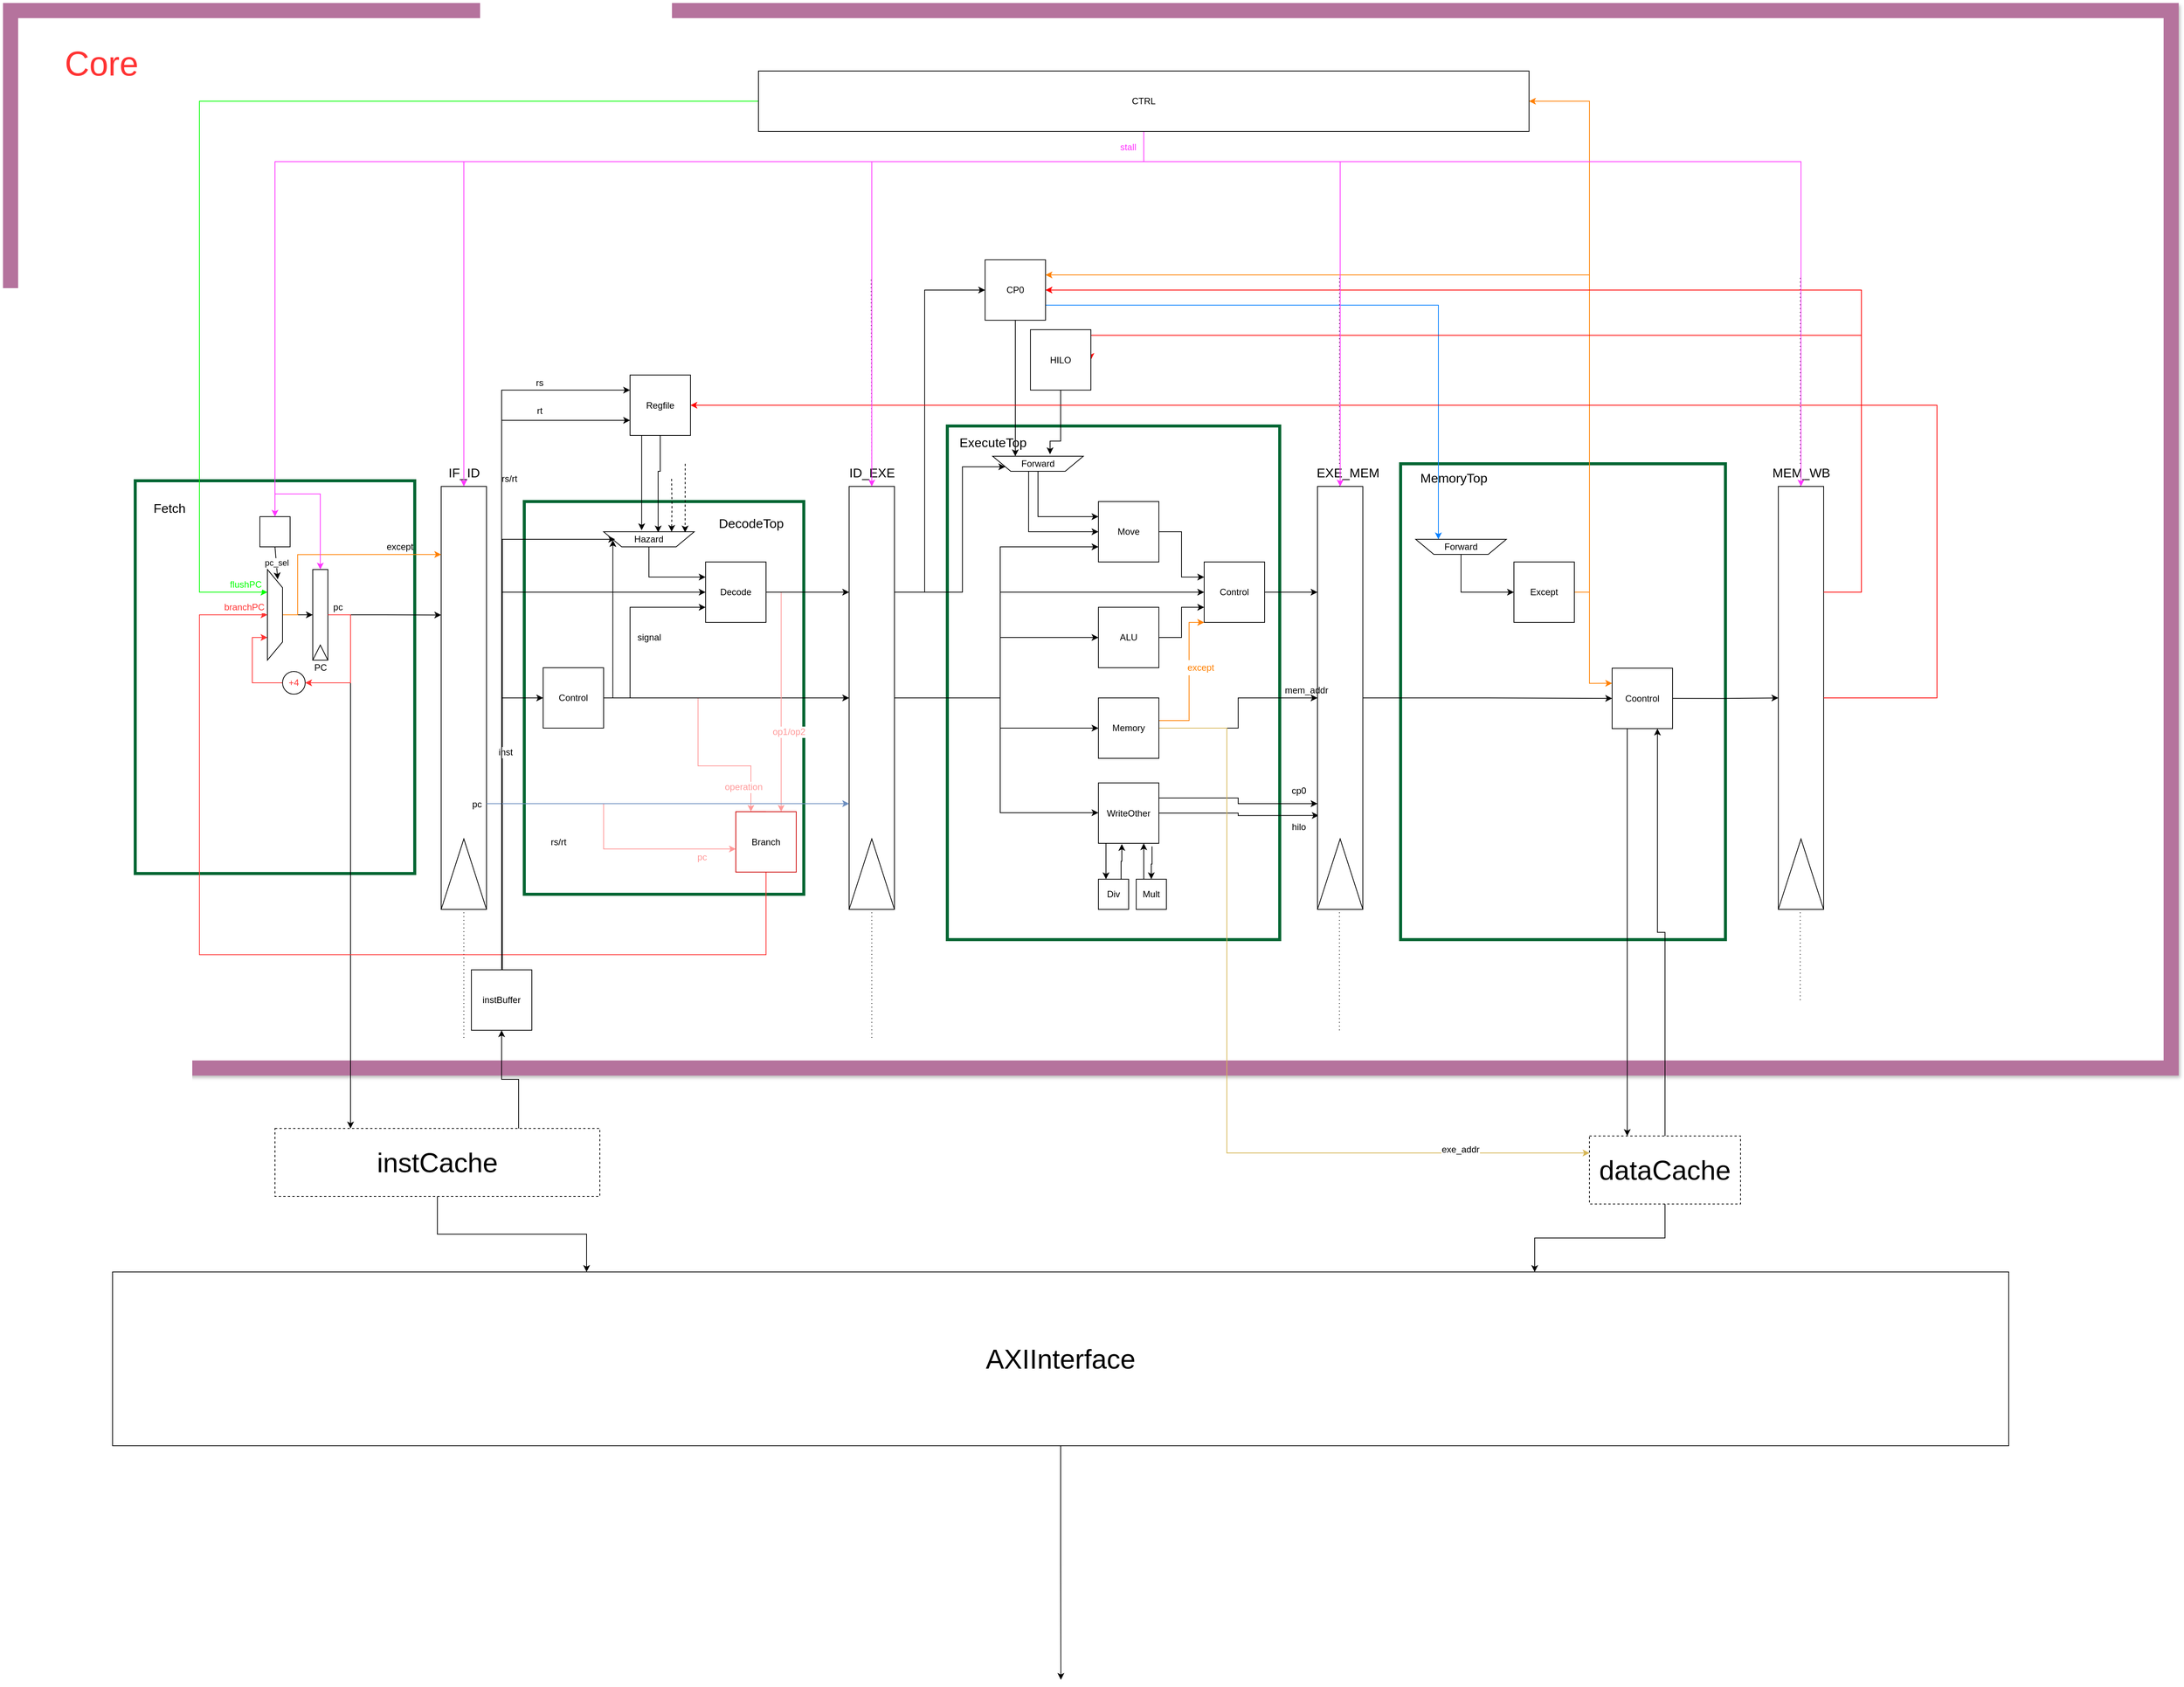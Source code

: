 <mxfile version="12.6.5" type="device"><diagram id="HSFqC6H7sYyxQZjeuzAG" name="Page-1"><mxGraphModel dx="3813" dy="2773" grid="1" gridSize="10" guides="1" tooltips="1" connect="1" arrows="1" fold="1" page="0" pageScale="1" pageWidth="827" pageHeight="1169" background="none" math="0" shadow="0"><root><mxCell id="0"/><mxCell id="1" parent="0"/><mxCell id="NNv8i7mCUHbgQUT8DAU0-92" value="" style="rounded=0;whiteSpace=wrap;html=1;fillColor=#ffffff;gradientColor=none;fontColor=#FF3333;strokeColor=#B5739D;shadow=1;strokeWidth=20;" parent="1" vertex="1"><mxGeometry x="-230" y="-620" width="2860" height="1400" as="geometry"/></mxCell><mxCell id="NNv8i7mCUHbgQUT8DAU0-1" value="" style="rounded=0;whiteSpace=wrap;html=1;fillColor=none;strokeColor=#006633;strokeWidth=4;" parent="1" vertex="1"><mxGeometry x="-65" y="2.5" width="370" height="520" as="geometry"/></mxCell><mxCell id="NNv8i7mCUHbgQUT8DAU0-88" style="edgeStyle=orthogonalEdgeStyle;rounded=0;orthogonalLoop=1;jettySize=auto;html=1;exitX=0;exitY=0.5;exitDx=0;exitDy=0;entryX=0.75;entryY=1;entryDx=0;entryDy=0;strokeColor=#FF3333;fontColor=#FF3333;" parent="1" source="NNv8i7mCUHbgQUT8DAU0-89" target="6QCADGDIZk1H56WCNz_3-1" edge="1"><mxGeometry relative="1" as="geometry"><Array as="points"><mxPoint x="90" y="270"/><mxPoint x="90" y="210"/></Array></mxGeometry></mxCell><mxCell id="NNv8i7mCUHbgQUT8DAU0-7" value="" style="endArrow=none;html=1;dashed=1;dashPattern=1 4;" parent="1" target="NNv8i7mCUHbgQUT8DAU0-4" edge="1"><mxGeometry width="50" height="50" relative="1" as="geometry"><mxPoint x="370" y="740" as="sourcePoint"/><mxPoint x="370" y="-266.8" as="targetPoint"/></mxGeometry></mxCell><mxCell id="6QCADGDIZk1H56WCNz_3-27" value="" style="group;strokeWidth=6;" parent="1" vertex="1" connectable="0"><mxGeometry x="340" y="10" width="70" height="560" as="geometry"/></mxCell><mxCell id="6QCADGDIZk1H56WCNz_3-28" value="" style="rounded=0;whiteSpace=wrap;html=1;strokeColor=#000000;strokeWidth=1;direction=south;" parent="6QCADGDIZk1H56WCNz_3-27" vertex="1"><mxGeometry width="60.0" height="560" as="geometry"/></mxCell><mxCell id="6QCADGDIZk1H56WCNz_3-29" value="" style="triangle;whiteSpace=wrap;html=1;strokeColor=#000000;strokeWidth=1;direction=north;" parent="6QCADGDIZk1H56WCNz_3-27" vertex="1"><mxGeometry y="466.667" width="60.0" height="93.333" as="geometry"/></mxCell><mxCell id="NNv8i7mCUHbgQUT8DAU0-9" value="" style="endArrow=none;html=1;dashed=1;dashPattern=1 4;" parent="1" target="NNv8i7mCUHbgQUT8DAU0-8" edge="1"><mxGeometry width="50" height="50" relative="1" as="geometry"><mxPoint x="910" y="740" as="sourcePoint"/><mxPoint x="909.17" y="-266.8" as="targetPoint"/></mxGeometry></mxCell><mxCell id="NNv8i7mCUHbgQUT8DAU0-48" value="" style="rounded=0;whiteSpace=wrap;html=1;strokeColor=#006633;strokeWidth=4;fillColor=none;" parent="1" vertex="1"><mxGeometry x="1610" y="-20" width="430" height="630" as="geometry"/></mxCell><mxCell id="lGvzVWeKPUgzbhIk09vC-59" value="" style="endArrow=none;html=1;dashed=1;dashPattern=1 4;" parent="1" source="NNv8i7mCUHbgQUT8DAU0-8" edge="1"><mxGeometry width="50" height="50" relative="1" as="geometry"><mxPoint x="909.17" y="920.8" as="sourcePoint"/><mxPoint x="909.17" y="-266.8" as="targetPoint"/></mxGeometry></mxCell><mxCell id="lGvzVWeKPUgzbhIk09vC-64" value="" style="rounded=0;whiteSpace=wrap;html=1;strokeColor=#006633;strokeWidth=4;fillColor=none;" parent="1" vertex="1"><mxGeometry x="1010" y="-70" width="440" height="680" as="geometry"/></mxCell><mxCell id="lGvzVWeKPUgzbhIk09vC-53" value="" style="rounded=0;whiteSpace=wrap;html=1;fillColor=none;strokeColor=#006633;strokeWidth=4;" parent="1" vertex="1"><mxGeometry x="450" y="30" width="370" height="520" as="geometry"/></mxCell><mxCell id="6QCADGDIZk1H56WCNz_3-21" style="edgeStyle=orthogonalEdgeStyle;rounded=0;orthogonalLoop=1;jettySize=auto;html=1;entryX=0.5;entryY=1;entryDx=0;entryDy=0;" parent="1" source="6QCADGDIZk1H56WCNz_3-1" target="6QCADGDIZk1H56WCNz_3-15" edge="1"><mxGeometry relative="1" as="geometry"/></mxCell><mxCell id="NNv8i7mCUHbgQUT8DAU0-18" style="edgeStyle=orthogonalEdgeStyle;rounded=0;orthogonalLoop=1;jettySize=auto;html=1;exitX=0.5;exitY=0;exitDx=0;exitDy=0;entryX=0.161;entryY=1;entryDx=0;entryDy=0;entryPerimeter=0;strokeColor=#FF8000;" parent="1" source="6QCADGDIZk1H56WCNz_3-1" target="6QCADGDIZk1H56WCNz_3-28" edge="1"><mxGeometry relative="1" as="geometry"><mxPoint x="320" y="80" as="targetPoint"/><Array as="points"><mxPoint x="150" y="180"/><mxPoint x="150" y="100"/></Array></mxGeometry></mxCell><mxCell id="6QCADGDIZk1H56WCNz_3-1" value="" style="shape=trapezoid;whiteSpace=wrap;html=1;strokeColor=#000000;strokeWidth=1;rotation=90;points=[[0.75,1],[0.25,1],[0.5,1],[0.9,1],[0.5,0]]" parent="1" vertex="1"><mxGeometry x="60" y="170" width="120" height="20" as="geometry"/></mxCell><mxCell id="6QCADGDIZk1H56WCNz_3-2" value="pc_sel" style="endArrow=classic;html=1;exitX=0.5;exitY=1;exitDx=0;exitDy=0;entryX=0.108;entryY=0.32;entryDx=0;entryDy=0;entryPerimeter=0;" parent="1" source="6QCADGDIZk1H56WCNz_3-3" target="6QCADGDIZk1H56WCNz_3-1" edge="1"><mxGeometry width="50" height="50" relative="1" as="geometry"><mxPoint x="133" y="330" as="sourcePoint"/><mxPoint x="140" y="120" as="targetPoint"/></mxGeometry></mxCell><mxCell id="6QCADGDIZk1H56WCNz_3-3" value="" style="whiteSpace=wrap;html=1;aspect=fixed;" parent="1" vertex="1"><mxGeometry x="100" y="50" width="40" height="40" as="geometry"/></mxCell><mxCell id="CEHLvHhEBPDq-D1MT7W6-4" style="edgeStyle=orthogonalEdgeStyle;rounded=0;orthogonalLoop=1;jettySize=auto;html=1;exitX=0.75;exitY=0;exitDx=0;exitDy=0;entryX=0.5;entryY=1;entryDx=0;entryDy=0;" edge="1" parent="1" source="6QCADGDIZk1H56WCNz_3-12" target="CEHLvHhEBPDq-D1MT7W6-3"><mxGeometry relative="1" as="geometry"/></mxCell><mxCell id="CEHLvHhEBPDq-D1MT7W6-8" style="edgeStyle=orthogonalEdgeStyle;rounded=0;orthogonalLoop=1;jettySize=auto;html=1;exitX=0.5;exitY=1;exitDx=0;exitDy=0;entryX=0.25;entryY=0;entryDx=0;entryDy=0;" edge="1" parent="1" source="6QCADGDIZk1H56WCNz_3-12" target="CEHLvHhEBPDq-D1MT7W6-7"><mxGeometry relative="1" as="geometry"/></mxCell><mxCell id="6QCADGDIZk1H56WCNz_3-12" value="&lt;font style=&quot;font-size: 36px&quot;&gt;instCache&lt;/font&gt;" style="rounded=0;whiteSpace=wrap;html=1;dashed=1;" parent="1" vertex="1"><mxGeometry x="120" y="860" width="430" height="90" as="geometry"/></mxCell><mxCell id="6QCADGDIZk1H56WCNz_3-17" value="" style="group" parent="1" vertex="1" connectable="0"><mxGeometry x="170" y="120" width="20" height="120" as="geometry"/></mxCell><mxCell id="6QCADGDIZk1H56WCNz_3-15" value="" style="rounded=0;whiteSpace=wrap;html=1;strokeColor=#000000;strokeWidth=1;direction=south;" parent="6QCADGDIZk1H56WCNz_3-17" vertex="1"><mxGeometry width="20" height="120" as="geometry"/></mxCell><mxCell id="6QCADGDIZk1H56WCNz_3-16" value="" style="triangle;whiteSpace=wrap;html=1;strokeColor=#000000;strokeWidth=1;direction=north;" parent="6QCADGDIZk1H56WCNz_3-17" vertex="1"><mxGeometry y="100" width="20" height="20" as="geometry"/></mxCell><mxCell id="6QCADGDIZk1H56WCNz_3-22" value="PC" style="text;html=1;align=center;verticalAlign=middle;resizable=0;points=[];autosize=1;" parent="1" vertex="1"><mxGeometry x="165" y="240" width="30" height="20" as="geometry"/></mxCell><mxCell id="6QCADGDIZk1H56WCNz_3-23" style="edgeStyle=orthogonalEdgeStyle;rounded=0;orthogonalLoop=1;jettySize=auto;html=1;exitX=0.5;exitY=0;exitDx=0;exitDy=0;" parent="1" source="6QCADGDIZk1H56WCNz_3-15" edge="1"><mxGeometry relative="1" as="geometry"><mxPoint x="220" y="860" as="targetPoint"/><Array as="points"><mxPoint x="220" y="180"/></Array></mxGeometry></mxCell><mxCell id="6QCADGDIZk1H56WCNz_3-25" value="" style="endArrow=none;html=1;dashed=1;dashPattern=1 4;" parent="1" source="NNv8i7mCUHbgQUT8DAU0-4" edge="1"><mxGeometry width="50" height="50" relative="1" as="geometry"><mxPoint x="370" y="920.8" as="sourcePoint"/><mxPoint x="370" y="-266.8" as="targetPoint"/></mxGeometry></mxCell><mxCell id="6QCADGDIZk1H56WCNz_3-30" style="edgeStyle=orthogonalEdgeStyle;rounded=0;orthogonalLoop=1;jettySize=auto;html=1;entryX=0.304;entryY=1;entryDx=0;entryDy=0;entryPerimeter=0;" parent="1" source="6QCADGDIZk1H56WCNz_3-15" target="6QCADGDIZk1H56WCNz_3-28" edge="1"><mxGeometry relative="1" as="geometry"/></mxCell><mxCell id="6QCADGDIZk1H56WCNz_3-31" value="pc" style="text;html=1;align=center;verticalAlign=middle;resizable=0;points=[];labelBackgroundColor=#ffffff;" parent="6QCADGDIZk1H56WCNz_3-30" vertex="1" connectable="0"><mxGeometry y="-62" relative="1" as="geometry"><mxPoint x="-62" y="-72" as="offset"/></mxGeometry></mxCell><mxCell id="lGvzVWeKPUgzbhIk09vC-24" value="&lt;br&gt;" style="edgeStyle=orthogonalEdgeStyle;rounded=0;orthogonalLoop=1;jettySize=auto;html=1;exitX=1;exitY=0.5;exitDx=0;exitDy=0;entryX=0;entryY=0.75;entryDx=0;entryDy=0;" parent="1" source="6QCADGDIZk1H56WCNz_3-33" target="lGvzVWeKPUgzbhIk09vC-23" edge="1"><mxGeometry x="0.364" relative="1" as="geometry"><Array as="points"><mxPoint x="590" y="290"/><mxPoint x="590" y="170"/></Array><mxPoint as="offset"/></mxGeometry></mxCell><mxCell id="lGvzVWeKPUgzbhIk09vC-34" style="edgeStyle=orthogonalEdgeStyle;rounded=0;orthogonalLoop=1;jettySize=auto;html=1;exitX=1;exitY=0.5;exitDx=0;exitDy=0;entryX=0.25;entryY=0;entryDx=0;entryDy=0;strokeColor=#FF9999;" parent="1" source="6QCADGDIZk1H56WCNz_3-33" target="lGvzVWeKPUgzbhIk09vC-31" edge="1"><mxGeometry relative="1" as="geometry"><Array as="points"><mxPoint x="680" y="290"/><mxPoint x="680" y="380"/><mxPoint x="750" y="380"/></Array></mxGeometry></mxCell><mxCell id="lGvzVWeKPUgzbhIk09vC-35" value="operation" style="text;html=1;align=center;verticalAlign=middle;resizable=0;points=[];labelBackgroundColor=#ffffff;fontColor=#FF9999;" parent="lGvzVWeKPUgzbhIk09vC-34" vertex="1" connectable="0"><mxGeometry x="0.851" y="-2" relative="1" as="geometry"><mxPoint x="-8" y="-7.21" as="offset"/></mxGeometry></mxCell><mxCell id="lGvzVWeKPUgzbhIk09vC-81" style="edgeStyle=orthogonalEdgeStyle;rounded=0;orthogonalLoop=1;jettySize=auto;html=1;exitX=1;exitY=0.5;exitDx=0;exitDy=0;entryX=0.5;entryY=1;entryDx=0;entryDy=0;strokeColor=#000000;" parent="1" source="6QCADGDIZk1H56WCNz_3-33" target="Np5xmc2G_PY6Tr96R8ph-5" edge="1"><mxGeometry relative="1" as="geometry"><Array as="points"><mxPoint x="630" y="290"/><mxPoint x="630" y="290"/></Array></mxGeometry></mxCell><mxCell id="CEHLvHhEBPDq-D1MT7W6-2" style="edgeStyle=orthogonalEdgeStyle;rounded=0;orthogonalLoop=1;jettySize=auto;html=1;exitX=1;exitY=0.5;exitDx=0;exitDy=0;entryX=0.102;entryY=0.45;entryDx=0;entryDy=0;entryPerimeter=0;" edge="1" parent="1" source="6QCADGDIZk1H56WCNz_3-33" target="lGvzVWeKPUgzbhIk09vC-2"><mxGeometry relative="1" as="geometry"><Array as="points"><mxPoint x="567" y="290"/></Array></mxGeometry></mxCell><mxCell id="6QCADGDIZk1H56WCNz_3-33" value="Control" style="whiteSpace=wrap;html=1;aspect=fixed;" parent="1" vertex="1"><mxGeometry x="475" y="250" width="80" height="80" as="geometry"/></mxCell><mxCell id="lGvzVWeKPUgzbhIk09vC-3" style="edgeStyle=orthogonalEdgeStyle;rounded=0;orthogonalLoop=1;jettySize=auto;html=1;exitX=0.5;exitY=1;exitDx=0;exitDy=0;entryX=0.602;entryY=0.957;entryDx=0;entryDy=0;entryPerimeter=0;" parent="1" source="6QCADGDIZk1H56WCNz_3-49" target="lGvzVWeKPUgzbhIk09vC-2" edge="1"><mxGeometry relative="1" as="geometry"><Array as="points"><mxPoint x="630" y="-10"/><mxPoint x="627" y="-10"/></Array></mxGeometry></mxCell><mxCell id="lGvzVWeKPUgzbhIk09vC-5" style="edgeStyle=orthogonalEdgeStyle;rounded=0;orthogonalLoop=1;jettySize=auto;html=1;exitX=0.25;exitY=1;exitDx=0;exitDy=0;entryX=0.42;entryY=1.1;entryDx=0;entryDy=0;entryPerimeter=0;" parent="1" source="6QCADGDIZk1H56WCNz_3-49" target="lGvzVWeKPUgzbhIk09vC-2" edge="1"><mxGeometry relative="1" as="geometry"><Array as="points"><mxPoint x="605" y="-57"/></Array></mxGeometry></mxCell><mxCell id="6QCADGDIZk1H56WCNz_3-49" value="Regfile" style="whiteSpace=wrap;html=1;aspect=fixed;" parent="1" vertex="1"><mxGeometry x="590" y="-137.5" width="80" height="80" as="geometry"/></mxCell><mxCell id="6QCADGDIZk1H56WCNz_3-51" value="rs" style="text;html=1;align=center;verticalAlign=middle;resizable=0;points=[];autosize=1;" parent="1" vertex="1"><mxGeometry x="455" y="-137.5" width="30" height="20" as="geometry"/></mxCell><mxCell id="6QCADGDIZk1H56WCNz_3-53" value="rt" style="text;html=1;align=center;verticalAlign=middle;resizable=0;points=[];autosize=1;" parent="1" vertex="1"><mxGeometry x="460" y="-100" width="20" height="20" as="geometry"/></mxCell><mxCell id="Np5xmc2G_PY6Tr96R8ph-17" style="edgeStyle=orthogonalEdgeStyle;rounded=0;orthogonalLoop=1;jettySize=auto;html=1;exitX=1;exitY=0.5;exitDx=0;exitDy=0;entryX=0;entryY=0.75;entryDx=0;entryDy=0;" parent="1" source="Np5xmc2G_PY6Tr96R8ph-7" target="Np5xmc2G_PY6Tr96R8ph-16" edge="1"><mxGeometry relative="1" as="geometry"/></mxCell><mxCell id="Np5xmc2G_PY6Tr96R8ph-7" value="ALU" style="whiteSpace=wrap;html=1;aspect=fixed;" parent="1" vertex="1"><mxGeometry x="1210" y="170" width="80" height="80" as="geometry"/></mxCell><mxCell id="Np5xmc2G_PY6Tr96R8ph-18" style="edgeStyle=orthogonalEdgeStyle;rounded=0;orthogonalLoop=1;jettySize=auto;html=1;exitX=1;exitY=0.5;exitDx=0;exitDy=0;entryX=0;entryY=0.25;entryDx=0;entryDy=0;" parent="1" source="Np5xmc2G_PY6Tr96R8ph-8" target="Np5xmc2G_PY6Tr96R8ph-16" edge="1"><mxGeometry relative="1" as="geometry"><mxPoint x="1320" y="-170" as="targetPoint"/></mxGeometry></mxCell><mxCell id="Np5xmc2G_PY6Tr96R8ph-8" value="Move" style="whiteSpace=wrap;html=1;aspect=fixed;" parent="1" vertex="1"><mxGeometry x="1210" y="30" width="80" height="80" as="geometry"/></mxCell><mxCell id="Np5xmc2G_PY6Tr96R8ph-19" style="edgeStyle=orthogonalEdgeStyle;rounded=0;orthogonalLoop=1;jettySize=auto;html=1;entryX=0.25;entryY=0;entryDx=0;entryDy=0;exitX=0;exitY=1;exitDx=0;exitDy=0;" parent="1" source="Np5xmc2G_PY6Tr96R8ph-9" target="Np5xmc2G_PY6Tr96R8ph-10" edge="1"><mxGeometry relative="1" as="geometry"><mxPoint x="1220" y="41.5" as="sourcePoint"/><Array as="points"><mxPoint x="1220" y="482"/></Array></mxGeometry></mxCell><mxCell id="Np5xmc2G_PY6Tr96R8ph-21" style="edgeStyle=orthogonalEdgeStyle;rounded=0;orthogonalLoop=1;jettySize=auto;html=1;entryX=0.5;entryY=0;entryDx=0;entryDy=0;exitX=0.887;exitY=1.051;exitDx=0;exitDy=0;exitPerimeter=0;" parent="1" source="Np5xmc2G_PY6Tr96R8ph-9" target="Np5xmc2G_PY6Tr96R8ph-11" edge="1"><mxGeometry relative="1" as="geometry"><mxPoint x="1270" y="-17.5" as="targetPoint"/><Array as="points"><mxPoint x="1281" y="510"/></Array></mxGeometry></mxCell><mxCell id="lGvzVWeKPUgzbhIk09vC-70" style="edgeStyle=orthogonalEdgeStyle;rounded=0;orthogonalLoop=1;jettySize=auto;html=1;exitX=1;exitY=0.5;exitDx=0;exitDy=0;entryX=0.778;entryY=0.974;entryDx=0;entryDy=0;entryPerimeter=0;strokeColor=#000000;" parent="1" source="Np5xmc2G_PY6Tr96R8ph-9" target="lGvzVWeKPUgzbhIk09vC-67" edge="1"><mxGeometry relative="1" as="geometry"/></mxCell><mxCell id="NNv8i7mCUHbgQUT8DAU0-11" style="edgeStyle=orthogonalEdgeStyle;rounded=0;orthogonalLoop=1;jettySize=auto;html=1;exitX=1;exitY=0.25;exitDx=0;exitDy=0;entryX=0.75;entryY=1;entryDx=0;entryDy=0;" parent="1" source="Np5xmc2G_PY6Tr96R8ph-9" target="lGvzVWeKPUgzbhIk09vC-67" edge="1"><mxGeometry relative="1" as="geometry"/></mxCell><mxCell id="Np5xmc2G_PY6Tr96R8ph-9" value="WriteOther" style="whiteSpace=wrap;html=1;aspect=fixed;" parent="1" vertex="1"><mxGeometry x="1210" y="402.5" width="80" height="80" as="geometry"/></mxCell><mxCell id="Np5xmc2G_PY6Tr96R8ph-20" style="edgeStyle=orthogonalEdgeStyle;rounded=0;orthogonalLoop=1;jettySize=auto;html=1;exitX=0.75;exitY=0;exitDx=0;exitDy=0;entryX=0.387;entryY=1.012;entryDx=0;entryDy=0;entryPerimeter=0;" parent="1" source="Np5xmc2G_PY6Tr96R8ph-10" target="Np5xmc2G_PY6Tr96R8ph-9" edge="1"><mxGeometry relative="1" as="geometry"><mxPoint x="1240" y="490" as="targetPoint"/></mxGeometry></mxCell><mxCell id="Np5xmc2G_PY6Tr96R8ph-10" value="Div" style="whiteSpace=wrap;html=1;aspect=fixed;" parent="1" vertex="1"><mxGeometry x="1210" y="530" width="40" height="40" as="geometry"/></mxCell><mxCell id="Np5xmc2G_PY6Tr96R8ph-22" style="edgeStyle=orthogonalEdgeStyle;rounded=0;orthogonalLoop=1;jettySize=auto;html=1;exitX=0.25;exitY=0;exitDx=0;exitDy=0;entryX=0.75;entryY=1;entryDx=0;entryDy=0;" parent="1" source="Np5xmc2G_PY6Tr96R8ph-11" target="Np5xmc2G_PY6Tr96R8ph-9" edge="1"><mxGeometry relative="1" as="geometry"><mxPoint x="1330" y="22.5" as="targetPoint"/></mxGeometry></mxCell><mxCell id="Np5xmc2G_PY6Tr96R8ph-11" value="Mult" style="whiteSpace=wrap;html=1;aspect=fixed;" parent="1" vertex="1"><mxGeometry x="1260" y="530" width="40" height="40" as="geometry"/></mxCell><mxCell id="Np5xmc2G_PY6Tr96R8ph-12" style="edgeStyle=orthogonalEdgeStyle;rounded=0;orthogonalLoop=1;jettySize=auto;html=1;exitX=0.5;exitY=0;exitDx=0;exitDy=0;" parent="1" source="Np5xmc2G_PY6Tr96R8ph-5" target="Np5xmc2G_PY6Tr96R8ph-9" edge="1"><mxGeometry relative="1" as="geometry"><Array as="points"><mxPoint x="1080" y="290"/><mxPoint x="1080" y="442"/></Array></mxGeometry></mxCell><mxCell id="Np5xmc2G_PY6Tr96R8ph-13" style="edgeStyle=orthogonalEdgeStyle;rounded=0;orthogonalLoop=1;jettySize=auto;html=1;exitX=0.5;exitY=0;exitDx=0;exitDy=0;" parent="1" source="Np5xmc2G_PY6Tr96R8ph-5" target="Np5xmc2G_PY6Tr96R8ph-7" edge="1"><mxGeometry relative="1" as="geometry"><Array as="points"><mxPoint x="1080" y="290"/><mxPoint x="1080" y="210"/></Array></mxGeometry></mxCell><mxCell id="Np5xmc2G_PY6Tr96R8ph-14" style="edgeStyle=orthogonalEdgeStyle;rounded=0;orthogonalLoop=1;jettySize=auto;html=1;exitX=0.5;exitY=0;exitDx=0;exitDy=0;entryX=0;entryY=0.75;entryDx=0;entryDy=0;" parent="1" source="Np5xmc2G_PY6Tr96R8ph-5" target="Np5xmc2G_PY6Tr96R8ph-8" edge="1"><mxGeometry relative="1" as="geometry"><Array as="points"><mxPoint x="1080" y="290"/><mxPoint x="1080" y="90"/></Array></mxGeometry></mxCell><mxCell id="Np5xmc2G_PY6Tr96R8ph-15" style="edgeStyle=orthogonalEdgeStyle;rounded=0;orthogonalLoop=1;jettySize=auto;html=1;exitX=0.5;exitY=0;exitDx=0;exitDy=0;" parent="1" source="Np5xmc2G_PY6Tr96R8ph-5" target="Np5xmc2G_PY6Tr96R8ph-16" edge="1"><mxGeometry relative="1" as="geometry"><mxPoint x="1160" y="290" as="targetPoint"/><Array as="points"><mxPoint x="1080" y="290"/><mxPoint x="1080" y="150"/></Array></mxGeometry></mxCell><mxCell id="lGvzVWeKPUgzbhIk09vC-69" style="edgeStyle=orthogonalEdgeStyle;rounded=0;orthogonalLoop=1;jettySize=auto;html=1;exitX=1;exitY=0.5;exitDx=0;exitDy=0;entryX=0.25;entryY=1;entryDx=0;entryDy=0;strokeColor=#000000;" parent="1" source="Np5xmc2G_PY6Tr96R8ph-16" target="lGvzVWeKPUgzbhIk09vC-67" edge="1"><mxGeometry relative="1" as="geometry"/></mxCell><mxCell id="Np5xmc2G_PY6Tr96R8ph-16" value="Control" style="whiteSpace=wrap;html=1;aspect=fixed;" parent="1" vertex="1"><mxGeometry x="1350" y="110" width="80" height="80" as="geometry"/></mxCell><mxCell id="Np5xmc2G_PY6Tr96R8ph-33" style="edgeStyle=orthogonalEdgeStyle;rounded=0;orthogonalLoop=1;jettySize=auto;html=1;exitX=0.5;exitY=1;exitDx=0;exitDy=0;entryX=0.75;entryY=1;entryDx=0;entryDy=0;" parent="1" source="Np5xmc2G_PY6Tr96R8ph-24" target="Np5xmc2G_PY6Tr96R8ph-35" edge="1"><mxGeometry relative="1" as="geometry"><mxPoint x="1109.6" y="465.8" as="targetPoint"/><Array as="points"/></mxGeometry></mxCell><mxCell id="NNv8i7mCUHbgQUT8DAU0-22" style="edgeStyle=orthogonalEdgeStyle;rounded=0;orthogonalLoop=1;jettySize=auto;html=1;exitX=1;exitY=0.75;exitDx=0;exitDy=0;entryX=0.75;entryY=1;entryDx=0;entryDy=0;strokeColor=#007FFF;" parent="1" source="Np5xmc2G_PY6Tr96R8ph-24" target="NNv8i7mCUHbgQUT8DAU0-21" edge="1"><mxGeometry relative="1" as="geometry"><Array as="points"><mxPoint x="1660" y="-230"/></Array></mxGeometry></mxCell><mxCell id="Np5xmc2G_PY6Tr96R8ph-24" value="CP0" style="whiteSpace=wrap;html=1;aspect=fixed;" parent="1" vertex="1"><mxGeometry x="1060" y="-290" width="80" height="80" as="geometry"/></mxCell><mxCell id="Np5xmc2G_PY6Tr96R8ph-27" style="edgeStyle=orthogonalEdgeStyle;rounded=0;orthogonalLoop=1;jettySize=auto;html=1;entryX=0;entryY=0.5;entryDx=0;entryDy=0;" parent="1" target="Np5xmc2G_PY6Tr96R8ph-24" edge="1"><mxGeometry relative="1" as="geometry"><mxPoint x="940" y="150" as="sourcePoint"/><mxPoint x="1040" y="-310" as="targetPoint"/><Array as="points"><mxPoint x="980" y="150"/><mxPoint x="980" y="-250"/></Array></mxGeometry></mxCell><mxCell id="Np5xmc2G_PY6Tr96R8ph-34" style="edgeStyle=orthogonalEdgeStyle;rounded=0;orthogonalLoop=1;jettySize=auto;html=1;exitX=0.5;exitY=1;exitDx=0;exitDy=0;entryX=0.367;entryY=1.13;entryDx=0;entryDy=0;entryPerimeter=0;" parent="1" source="Np5xmc2G_PY6Tr96R8ph-29" target="Np5xmc2G_PY6Tr96R8ph-35" edge="1"><mxGeometry relative="1" as="geometry"><mxPoint x="1160" y="465" as="targetPoint"/><Array as="points"><mxPoint x="1160" y="-50"/><mxPoint x="1146" y="-50"/></Array></mxGeometry></mxCell><mxCell id="Np5xmc2G_PY6Tr96R8ph-32" style="edgeStyle=orthogonalEdgeStyle;rounded=0;orthogonalLoop=1;jettySize=auto;html=1;exitX=0.25;exitY=0;exitDx=0;exitDy=0;entryX=0.861;entryY=0.3;entryDx=0;entryDy=0;entryPerimeter=0;" parent="1" source="Np5xmc2G_PY6Tr96R8ph-5" target="Np5xmc2G_PY6Tr96R8ph-35" edge="1"><mxGeometry relative="1" as="geometry"><mxPoint x="980" y="400" as="targetPoint"/><Array as="points"><mxPoint x="1030" y="150"/><mxPoint x="1030" y="-16"/></Array></mxGeometry></mxCell><mxCell id="Np5xmc2G_PY6Tr96R8ph-36" style="edgeStyle=orthogonalEdgeStyle;rounded=0;orthogonalLoop=1;jettySize=auto;html=1;exitX=0.5;exitY=0;exitDx=0;exitDy=0;entryX=0;entryY=0.25;entryDx=0;entryDy=0;" parent="1" source="Np5xmc2G_PY6Tr96R8ph-35" target="Np5xmc2G_PY6Tr96R8ph-8" edge="1"><mxGeometry relative="1" as="geometry"/></mxCell><mxCell id="Np5xmc2G_PY6Tr96R8ph-37" style="edgeStyle=orthogonalEdgeStyle;rounded=0;orthogonalLoop=1;jettySize=auto;html=1;entryX=0;entryY=0.5;entryDx=0;entryDy=0;exitX=0.603;exitY=0;exitDx=0;exitDy=0;exitPerimeter=0;" parent="1" source="Np5xmc2G_PY6Tr96R8ph-35" target="Np5xmc2G_PY6Tr96R8ph-8" edge="1"><mxGeometry relative="1" as="geometry"><mxPoint x="1250" y="480.5" as="sourcePoint"/></mxGeometry></mxCell><mxCell id="Np5xmc2G_PY6Tr96R8ph-35" value="Forward" style="shape=trapezoid;whiteSpace=wrap;html=1;strokeColor=#000000;strokeWidth=1;rotation=0;points=[[0.75,1],[0.25,1],[0.5,1],[0.9,1],[0.5,0]];direction=west;" parent="1" vertex="1"><mxGeometry x="1070" y="-30" width="120" height="20" as="geometry"/></mxCell><mxCell id="lGvzVWeKPUgzbhIk09vC-20" style="edgeStyle=orthogonalEdgeStyle;rounded=0;orthogonalLoop=1;jettySize=auto;html=1;dashed=1;entryX=0.75;entryY=1;entryDx=0;entryDy=0;entryPerimeter=0;" parent="1" target="lGvzVWeKPUgzbhIk09vC-2" edge="1"><mxGeometry relative="1" as="geometry"><mxPoint x="645" as="sourcePoint"/></mxGeometry></mxCell><mxCell id="lGvzVWeKPUgzbhIk09vC-29" style="edgeStyle=orthogonalEdgeStyle;rounded=0;orthogonalLoop=1;jettySize=auto;html=1;exitX=0.5;exitY=1;exitDx=0;exitDy=0;entryX=0;entryY=0.25;entryDx=0;entryDy=0;" parent="1" source="lGvzVWeKPUgzbhIk09vC-2" target="lGvzVWeKPUgzbhIk09vC-23" edge="1"><mxGeometry relative="1" as="geometry"/></mxCell><mxCell id="lGvzVWeKPUgzbhIk09vC-2" value="Hazard" style="shape=trapezoid;whiteSpace=wrap;html=1;strokeColor=#000000;strokeWidth=1;rotation=0;points=[[0.75,1],[0.25,1],[0.5,1],[0.9,1],[0.5,0]];flipV=1;" parent="1" vertex="1"><mxGeometry x="555" y="70" width="120" height="20" as="geometry"/></mxCell><mxCell id="lGvzVWeKPUgzbhIk09vC-7" value="rs/rt" style="text;html=1;align=center;verticalAlign=middle;resizable=0;points=[];autosize=1;" parent="1" vertex="1"><mxGeometry x="475" y="470.65" width="40" height="20" as="geometry"/></mxCell><mxCell id="lGvzVWeKPUgzbhIk09vC-19" style="edgeStyle=orthogonalEdgeStyle;rounded=0;orthogonalLoop=1;jettySize=auto;html=1;entryX=0.899;entryY=0.957;entryDx=0;entryDy=0;dashed=1;entryPerimeter=0;" parent="1" target="lGvzVWeKPUgzbhIk09vC-2" edge="1"><mxGeometry relative="1" as="geometry"><mxPoint x="663" y="-20" as="sourcePoint"/><Array as="points"><mxPoint x="663" y="-20"/></Array></mxGeometry></mxCell><mxCell id="lGvzVWeKPUgzbhIk09vC-32" style="edgeStyle=orthogonalEdgeStyle;rounded=0;orthogonalLoop=1;jettySize=auto;html=1;exitX=1;exitY=0.5;exitDx=0;exitDy=0;entryX=0.75;entryY=0;entryDx=0;entryDy=0;strokeColor=#FF9999;" parent="1" source="lGvzVWeKPUgzbhIk09vC-23" target="lGvzVWeKPUgzbhIk09vC-31" edge="1"><mxGeometry relative="1" as="geometry"><Array as="points"><mxPoint x="790" y="150"/></Array></mxGeometry></mxCell><mxCell id="lGvzVWeKPUgzbhIk09vC-33" value="op1/op2" style="text;html=1;align=center;verticalAlign=middle;resizable=0;points=[];labelBackgroundColor=#ffffff;fontColor=#FF9999;" parent="lGvzVWeKPUgzbhIk09vC-32" vertex="1" connectable="0"><mxGeometry x="0.448" relative="1" as="geometry"><mxPoint x="10" y="-20.36" as="offset"/></mxGeometry></mxCell><mxCell id="lGvzVWeKPUgzbhIk09vC-82" style="edgeStyle=orthogonalEdgeStyle;rounded=0;orthogonalLoop=1;jettySize=auto;html=1;exitX=1;exitY=0.5;exitDx=0;exitDy=0;strokeColor=#000000;entryX=0.25;entryY=1;entryDx=0;entryDy=0;" parent="1" source="lGvzVWeKPUgzbhIk09vC-23" target="Np5xmc2G_PY6Tr96R8ph-5" edge="1"><mxGeometry relative="1" as="geometry"/></mxCell><mxCell id="lGvzVWeKPUgzbhIk09vC-23" value="Decode" style="whiteSpace=wrap;html=1;aspect=fixed;" parent="1" vertex="1"><mxGeometry x="690" y="110" width="80" height="80" as="geometry"/></mxCell><mxCell id="lGvzVWeKPUgzbhIk09vC-28" value="signal" style="text;html=1;align=center;verticalAlign=middle;resizable=0;points=[];autosize=1;" parent="1" vertex="1"><mxGeometry x="590" y="200" width="50" height="20" as="geometry"/></mxCell><mxCell id="lGvzVWeKPUgzbhIk09vC-36" style="edgeStyle=orthogonalEdgeStyle;rounded=0;orthogonalLoop=1;jettySize=auto;html=1;exitX=0.5;exitY=0;exitDx=0;exitDy=0;entryX=0.5;entryY=1;entryDx=0;entryDy=0;noJump=1;fillColor=#cdeb8b;strokeColor=#FF3333;" parent="1" source="lGvzVWeKPUgzbhIk09vC-31" target="6QCADGDIZk1H56WCNz_3-1" edge="1"><mxGeometry relative="1" as="geometry"><Array as="points"><mxPoint x="750" y="450"/><mxPoint x="770" y="450"/><mxPoint x="770" y="630"/><mxPoint x="20" y="630"/><mxPoint x="20" y="180"/></Array></mxGeometry></mxCell><mxCell id="NNv8i7mCUHbgQUT8DAU0-85" value="branchPC" style="text;html=1;align=center;verticalAlign=middle;resizable=0;points=[];labelBackgroundColor=#ffffff;fontColor=#FF3333;" parent="lGvzVWeKPUgzbhIk09vC-36" vertex="1" connectable="0"><mxGeometry x="0.959" y="-1" relative="1" as="geometry"><mxPoint y="-11" as="offset"/></mxGeometry></mxCell><mxCell id="lGvzVWeKPUgzbhIk09vC-31" value="Branch" style="whiteSpace=wrap;html=1;aspect=fixed;strokeColor=#CC0000;" parent="1" vertex="1"><mxGeometry x="730" y="440.65" width="80" height="80" as="geometry"/></mxCell><mxCell id="lGvzVWeKPUgzbhIk09vC-42" style="edgeStyle=orthogonalEdgeStyle;rounded=0;orthogonalLoop=1;jettySize=auto;html=1;exitX=0.75;exitY=0;exitDx=0;exitDy=0;strokeColor=#FF9999;" parent="1" source="6QCADGDIZk1H56WCNz_3-28" target="lGvzVWeKPUgzbhIk09vC-31" edge="1"><mxGeometry relative="1" as="geometry"><Array as="points"><mxPoint x="555" y="430"/><mxPoint x="555" y="490"/></Array></mxGeometry></mxCell><mxCell id="lGvzVWeKPUgzbhIk09vC-46" value="pc" style="text;html=1;align=center;verticalAlign=middle;resizable=0;points=[];labelBackgroundColor=#ffffff;" parent="lGvzVWeKPUgzbhIk09vC-42" vertex="1" connectable="0"><mxGeometry x="-0.793" y="-1" relative="1" as="geometry"><mxPoint x="-53.57" y="-0.35" as="offset"/></mxGeometry></mxCell><mxCell id="lGvzVWeKPUgzbhIk09vC-43" value="pc" style="text;html=1;align=center;verticalAlign=middle;resizable=0;points=[];autosize=1;fontColor=#FF9999;" parent="1" vertex="1"><mxGeometry x="670" y="490.65" width="30" height="20" as="geometry"/></mxCell><mxCell id="lGvzVWeKPUgzbhIk09vC-50" style="edgeStyle=orthogonalEdgeStyle;rounded=0;orthogonalLoop=1;jettySize=auto;html=1;exitX=1;exitY=0.25;exitDx=0;exitDy=0;strokeColor=#FF8000;entryX=0;entryY=1;entryDx=0;entryDy=0;" parent="1" source="lGvzVWeKPUgzbhIk09vC-48" target="Np5xmc2G_PY6Tr96R8ph-16" edge="1"><mxGeometry relative="1" as="geometry"><Array as="points"><mxPoint x="1290" y="320"/><mxPoint x="1330" y="320"/><mxPoint x="1330" y="190"/></Array><mxPoint x="1370" y="-180" as="targetPoint"/></mxGeometry></mxCell><mxCell id="lGvzVWeKPUgzbhIk09vC-71" style="edgeStyle=orthogonalEdgeStyle;rounded=0;orthogonalLoop=1;jettySize=auto;html=1;exitX=1;exitY=0.5;exitDx=0;exitDy=0;strokeColor=#000000;entryX=0.5;entryY=1;entryDx=0;entryDy=0;" parent="1" source="lGvzVWeKPUgzbhIk09vC-48" target="lGvzVWeKPUgzbhIk09vC-67" edge="1"><mxGeometry relative="1" as="geometry"><mxPoint x="1460" y="390" as="targetPoint"/></mxGeometry></mxCell><mxCell id="CEHLvHhEBPDq-D1MT7W6-10" style="edgeStyle=orthogonalEdgeStyle;rounded=0;orthogonalLoop=1;jettySize=auto;html=1;exitX=1;exitY=0.5;exitDx=0;exitDy=0;entryX=0;entryY=0.25;entryDx=0;entryDy=0;fillColor=#fff2cc;strokeColor=#d6b656;" edge="1" parent="1" source="lGvzVWeKPUgzbhIk09vC-48" target="NNv8i7mCUHbgQUT8DAU0-46"><mxGeometry relative="1" as="geometry"><Array as="points"><mxPoint x="1380" y="330"/><mxPoint x="1380" y="893"/></Array></mxGeometry></mxCell><mxCell id="CEHLvHhEBPDq-D1MT7W6-11" value="exe_addr" style="text;html=1;align=center;verticalAlign=middle;resizable=0;points=[];labelBackgroundColor=#ffffff;" vertex="1" connectable="0" parent="CEHLvHhEBPDq-D1MT7W6-10"><mxGeometry x="0.698" y="5" relative="1" as="geometry"><mxPoint as="offset"/></mxGeometry></mxCell><mxCell id="lGvzVWeKPUgzbhIk09vC-48" value="Memory" style="whiteSpace=wrap;html=1;aspect=fixed;" parent="1" vertex="1"><mxGeometry x="1210" y="290" width="80" height="80" as="geometry"/></mxCell><mxCell id="lGvzVWeKPUgzbhIk09vC-49" style="edgeStyle=orthogonalEdgeStyle;rounded=0;orthogonalLoop=1;jettySize=auto;html=1;exitX=0.5;exitY=0;exitDx=0;exitDy=0;strokeColor=#000000;" parent="1" source="Np5xmc2G_PY6Tr96R8ph-5" target="lGvzVWeKPUgzbhIk09vC-48" edge="1"><mxGeometry relative="1" as="geometry"><Array as="points"><mxPoint x="1080" y="290"/><mxPoint x="1080" y="330"/></Array></mxGeometry></mxCell><mxCell id="lGvzVWeKPUgzbhIk09vC-54" value="&lt;font style=&quot;font-size: 17px&quot;&gt;DecodeTop&lt;/font&gt;" style="text;html=1;align=center;verticalAlign=middle;resizable=0;points=[];autosize=1;" parent="1" vertex="1"><mxGeometry x="700" y="50" width="100" height="20" as="geometry"/></mxCell><mxCell id="Np5xmc2G_PY6Tr96R8ph-4" value="" style="group" parent="1" vertex="1" connectable="0"><mxGeometry x="880" y="10" width="60" height="560" as="geometry"/></mxCell><mxCell id="Np5xmc2G_PY6Tr96R8ph-5" value="" style="rounded=0;whiteSpace=wrap;html=1;strokeColor=#000000;strokeWidth=1;direction=south;" parent="Np5xmc2G_PY6Tr96R8ph-4" vertex="1"><mxGeometry width="60.0" height="560" as="geometry"/></mxCell><mxCell id="Np5xmc2G_PY6Tr96R8ph-6" value="" style="triangle;whiteSpace=wrap;html=1;strokeColor=#000000;strokeWidth=1;direction=north;" parent="Np5xmc2G_PY6Tr96R8ph-4" vertex="1"><mxGeometry y="466.667" width="60.0" height="93.333" as="geometry"/></mxCell><mxCell id="lGvzVWeKPUgzbhIk09vC-65" value="" style="endArrow=none;html=1;dashed=1;dashPattern=1 4;" parent="1" edge="1"><mxGeometry width="50" height="50" relative="1" as="geometry"><mxPoint x="1529" y="730" as="sourcePoint"/><mxPoint x="1529.17" y="-266.8" as="targetPoint"/></mxGeometry></mxCell><mxCell id="lGvzVWeKPUgzbhIk09vC-66" value="" style="group" parent="1" vertex="1" connectable="0"><mxGeometry x="1500" y="10" width="60" height="560" as="geometry"/></mxCell><mxCell id="lGvzVWeKPUgzbhIk09vC-67" value="" style="rounded=0;whiteSpace=wrap;html=1;strokeColor=#000000;strokeWidth=1;direction=south;" parent="lGvzVWeKPUgzbhIk09vC-66" vertex="1"><mxGeometry width="60.0" height="560" as="geometry"/></mxCell><mxCell id="lGvzVWeKPUgzbhIk09vC-68" value="" style="triangle;whiteSpace=wrap;html=1;strokeColor=#000000;strokeWidth=1;direction=north;" parent="lGvzVWeKPUgzbhIk09vC-66" vertex="1"><mxGeometry y="466.667" width="60.0" height="93.333" as="geometry"/></mxCell><mxCell id="NNv8i7mCUHbgQUT8DAU0-15" value="mem_addr" style="text;html=1;align=center;verticalAlign=middle;resizable=0;points=[];autosize=1;" parent="lGvzVWeKPUgzbhIk09vC-66" vertex="1"><mxGeometry x="-50" y="260" width="70" height="20" as="geometry"/></mxCell><mxCell id="lGvzVWeKPUgzbhIk09vC-84" value="&lt;font style=&quot;font-size: 17px&quot;&gt;ExecuteTop&lt;/font&gt;" style="text;html=1;align=center;verticalAlign=middle;resizable=0;points=[];autosize=1;" parent="1" vertex="1"><mxGeometry x="1020" y="-57.5" width="100" height="20" as="geometry"/></mxCell><mxCell id="NNv8i7mCUHbgQUT8DAU0-30" style="edgeStyle=orthogonalEdgeStyle;rounded=0;orthogonalLoop=1;jettySize=auto;html=1;exitX=1;exitY=0.5;exitDx=0;exitDy=0;entryX=0;entryY=0.25;entryDx=0;entryDy=0;strokeColor=#FF8000;" parent="1" source="MJLzPOHQdCGPxTQg1AiE-1" target="NNv8i7mCUHbgQUT8DAU0-29" edge="1"><mxGeometry relative="1" as="geometry"><Array as="points"><mxPoint x="1860" y="150"/><mxPoint x="1860" y="271"/></Array></mxGeometry></mxCell><mxCell id="NNv8i7mCUHbgQUT8DAU0-38" style="edgeStyle=orthogonalEdgeStyle;rounded=0;orthogonalLoop=1;jettySize=auto;html=1;exitX=1;exitY=0.5;exitDx=0;exitDy=0;entryX=1;entryY=0.25;entryDx=0;entryDy=0;strokeColor=#FF8000;" parent="1" source="MJLzPOHQdCGPxTQg1AiE-1" target="Np5xmc2G_PY6Tr96R8ph-24" edge="1"><mxGeometry relative="1" as="geometry"><Array as="points"><mxPoint x="1860" y="150"/><mxPoint x="1860" y="-270"/></Array></mxGeometry></mxCell><mxCell id="NNv8i7mCUHbgQUT8DAU0-76" style="edgeStyle=orthogonalEdgeStyle;rounded=0;orthogonalLoop=1;jettySize=auto;html=1;exitX=1;exitY=0.5;exitDx=0;exitDy=0;entryX=1;entryY=0.5;entryDx=0;entryDy=0;strokeColor=#FF8000;fontColor=#FF9999;" parent="1" source="MJLzPOHQdCGPxTQg1AiE-1" target="NNv8i7mCUHbgQUT8DAU0-52" edge="1"><mxGeometry relative="1" as="geometry"><Array as="points"><mxPoint x="1860" y="150"/><mxPoint x="1860" y="-500"/></Array></mxGeometry></mxCell><mxCell id="MJLzPOHQdCGPxTQg1AiE-1" value="Except" style="whiteSpace=wrap;html=1;aspect=fixed;" parent="1" vertex="1"><mxGeometry x="1760" y="110" width="80" height="80" as="geometry"/></mxCell><mxCell id="NNv8i7mCUHbgQUT8DAU0-3" value="&lt;font style=&quot;font-size: 17px&quot;&gt;Fetch&lt;/font&gt;" style="text;html=1;align=center;verticalAlign=middle;resizable=0;points=[];autosize=1;" parent="1" vertex="1"><mxGeometry x="-50" y="30" width="60" height="20" as="geometry"/></mxCell><mxCell id="NNv8i7mCUHbgQUT8DAU0-4" value="&lt;font style=&quot;font-size: 17px&quot;&gt;IF_ID&lt;/font&gt;" style="text;html=1;align=center;verticalAlign=middle;resizable=0;points=[];autosize=1;fillColor=#ffffff;" parent="1" vertex="1"><mxGeometry x="340" y="-17.5" width="60" height="20" as="geometry"/></mxCell><mxCell id="NNv8i7mCUHbgQUT8DAU0-8" value="&lt;span style=&quot;font-size: 17px&quot;&gt;ID_EXE&lt;/span&gt;" style="text;html=1;align=center;verticalAlign=middle;resizable=0;points=[];autosize=1;fillColor=#ffffff;" parent="1" vertex="1"><mxGeometry x="870" y="-17.5" width="80" height="20" as="geometry"/></mxCell><mxCell id="NNv8i7mCUHbgQUT8DAU0-10" value="&lt;span style=&quot;font-size: 17px&quot;&gt;EXE_MEM&lt;/span&gt;" style="text;html=1;align=center;verticalAlign=middle;resizable=0;points=[];autosize=1;fillColor=#ffffff;" parent="1" vertex="1"><mxGeometry x="1490" y="-17.5" width="100" height="20" as="geometry"/></mxCell><mxCell id="NNv8i7mCUHbgQUT8DAU0-13" value="cp0" style="text;html=1;align=center;verticalAlign=middle;resizable=0;points=[];autosize=1;" parent="1" vertex="1"><mxGeometry x="1460" y="402.5" width="30" height="20" as="geometry"/></mxCell><mxCell id="NNv8i7mCUHbgQUT8DAU0-14" value="hilo" style="text;html=1;align=center;verticalAlign=middle;resizable=0;points=[];autosize=1;" parent="1" vertex="1"><mxGeometry x="1460" y="450.65" width="30" height="20" as="geometry"/></mxCell><mxCell id="NNv8i7mCUHbgQUT8DAU0-16" value="except" style="text;html=1;align=center;verticalAlign=middle;resizable=0;points=[];autosize=1;fillColor=#ffffff;gradientColor=none;fontColor=#FF8000;" parent="1" vertex="1"><mxGeometry x="1320" y="240" width="50" height="20" as="geometry"/></mxCell><mxCell id="NNv8i7mCUHbgQUT8DAU0-20" value="except" style="text;html=1;align=center;verticalAlign=middle;resizable=0;points=[];autosize=1;" parent="1" vertex="1"><mxGeometry x="260" y="80" width="50" height="20" as="geometry"/></mxCell><mxCell id="NNv8i7mCUHbgQUT8DAU0-28" style="edgeStyle=orthogonalEdgeStyle;rounded=0;orthogonalLoop=1;jettySize=auto;html=1;exitX=0.5;exitY=0;exitDx=0;exitDy=0;entryX=0;entryY=0.5;entryDx=0;entryDy=0;strokeColor=#000000;" parent="1" source="NNv8i7mCUHbgQUT8DAU0-21" target="MJLzPOHQdCGPxTQg1AiE-1" edge="1"><mxGeometry relative="1" as="geometry"/></mxCell><mxCell id="NNv8i7mCUHbgQUT8DAU0-21" value="Forward" style="shape=trapezoid;whiteSpace=wrap;html=1;strokeColor=#000000;strokeWidth=1;rotation=0;points=[[0.75,1],[0.25,1],[0.5,1],[0.9,1],[0.5,0]];direction=west;" parent="1" vertex="1"><mxGeometry x="1630" y="80" width="120" height="20" as="geometry"/></mxCell><mxCell id="NNv8i7mCUHbgQUT8DAU0-37" style="edgeStyle=orthogonalEdgeStyle;rounded=0;orthogonalLoop=1;jettySize=auto;html=1;exitX=1;exitY=0.5;exitDx=0;exitDy=0;strokeColor=#000000;" parent="1" source="NNv8i7mCUHbgQUT8DAU0-29" target="NNv8i7mCUHbgQUT8DAU0-35" edge="1"><mxGeometry relative="1" as="geometry"/></mxCell><mxCell id="NNv8i7mCUHbgQUT8DAU0-29" value="Coontrol" style="whiteSpace=wrap;html=1;aspect=fixed;" parent="1" vertex="1"><mxGeometry x="1890" y="250.65" width="80" height="80" as="geometry"/></mxCell><mxCell id="NNv8i7mCUHbgQUT8DAU0-31" style="edgeStyle=orthogonalEdgeStyle;rounded=0;orthogonalLoop=1;jettySize=auto;html=1;exitX=0.5;exitY=0;exitDx=0;exitDy=0;entryX=0;entryY=0.5;entryDx=0;entryDy=0;strokeColor=#000000;" parent="1" source="lGvzVWeKPUgzbhIk09vC-67" target="NNv8i7mCUHbgQUT8DAU0-29" edge="1"><mxGeometry relative="1" as="geometry"/></mxCell><mxCell id="NNv8i7mCUHbgQUT8DAU0-33" value="" style="endArrow=none;html=1;dashed=1;dashPattern=1 4;" parent="1" edge="1"><mxGeometry width="50" height="50" relative="1" as="geometry"><mxPoint x="2139" y="690" as="sourcePoint"/><mxPoint x="2139.17" y="-266.8" as="targetPoint"/></mxGeometry></mxCell><mxCell id="NNv8i7mCUHbgQUT8DAU0-34" value="" style="group" parent="1" vertex="1" connectable="0"><mxGeometry x="2110" y="10" width="60" height="560" as="geometry"/></mxCell><mxCell id="NNv8i7mCUHbgQUT8DAU0-35" value="" style="rounded=0;whiteSpace=wrap;html=1;strokeColor=#000000;strokeWidth=1;direction=south;" parent="NNv8i7mCUHbgQUT8DAU0-34" vertex="1"><mxGeometry width="60.0" height="560" as="geometry"/></mxCell><mxCell id="NNv8i7mCUHbgQUT8DAU0-36" value="" style="triangle;whiteSpace=wrap;html=1;strokeColor=#000000;strokeWidth=1;direction=north;" parent="NNv8i7mCUHbgQUT8DAU0-34" vertex="1"><mxGeometry y="466.667" width="60.0" height="93.333" as="geometry"/></mxCell><mxCell id="NNv8i7mCUHbgQUT8DAU0-41" style="edgeStyle=orthogonalEdgeStyle;rounded=0;orthogonalLoop=1;jettySize=auto;html=1;exitX=0.25;exitY=1;exitDx=0;exitDy=0;strokeColor=#000000;entryX=0.25;entryY=0;entryDx=0;entryDy=0;" parent="1" source="NNv8i7mCUHbgQUT8DAU0-29" target="NNv8i7mCUHbgQUT8DAU0-46" edge="1"><mxGeometry relative="1" as="geometry"><mxPoint x="1910" y="860" as="targetPoint"/><mxPoint x="1910" y="330.65" as="sourcePoint"/></mxGeometry></mxCell><mxCell id="NNv8i7mCUHbgQUT8DAU0-32" value="&lt;span style=&quot;font-size: 17px&quot;&gt;MEM_WB&lt;/span&gt;" style="text;html=1;align=center;verticalAlign=middle;resizable=0;points=[];autosize=1;fillColor=#ffffff;" parent="1" vertex="1"><mxGeometry x="2095" y="-17.5" width="90" height="20" as="geometry"/></mxCell><mxCell id="NNv8i7mCUHbgQUT8DAU0-42" style="edgeStyle=orthogonalEdgeStyle;rounded=0;orthogonalLoop=1;jettySize=auto;html=1;exitX=0.25;exitY=0;exitDx=0;exitDy=0;entryX=1;entryY=0.5;entryDx=0;entryDy=0;strokeColor=#FF0000;" parent="1" source="NNv8i7mCUHbgQUT8DAU0-35" target="Np5xmc2G_PY6Tr96R8ph-29" edge="1"><mxGeometry relative="1" as="geometry"><Array as="points"><mxPoint x="2220" y="150"/><mxPoint x="2220" y="-190"/></Array></mxGeometry></mxCell><mxCell id="NNv8i7mCUHbgQUT8DAU0-43" style="edgeStyle=orthogonalEdgeStyle;rounded=0;orthogonalLoop=1;jettySize=auto;html=1;exitX=0.25;exitY=0;exitDx=0;exitDy=0;entryX=1;entryY=0.5;entryDx=0;entryDy=0;strokeColor=#FF0000;" parent="1" source="NNv8i7mCUHbgQUT8DAU0-35" target="Np5xmc2G_PY6Tr96R8ph-24" edge="1"><mxGeometry relative="1" as="geometry"><Array as="points"><mxPoint x="2220" y="150"/><mxPoint x="2220" y="-250"/></Array></mxGeometry></mxCell><mxCell id="NNv8i7mCUHbgQUT8DAU0-44" style="edgeStyle=orthogonalEdgeStyle;rounded=0;orthogonalLoop=1;jettySize=auto;html=1;exitX=0.5;exitY=0;exitDx=0;exitDy=0;entryX=1;entryY=0.5;entryDx=0;entryDy=0;strokeColor=#FF0000;" parent="1" source="NNv8i7mCUHbgQUT8DAU0-35" target="6QCADGDIZk1H56WCNz_3-49" edge="1"><mxGeometry relative="1" as="geometry"><Array as="points"><mxPoint x="2320" y="290"/><mxPoint x="2320" y="-97"/></Array></mxGeometry></mxCell><mxCell id="NNv8i7mCUHbgQUT8DAU0-47" style="edgeStyle=orthogonalEdgeStyle;rounded=0;orthogonalLoop=1;jettySize=auto;html=1;exitX=0.5;exitY=0;exitDx=0;exitDy=0;entryX=0.75;entryY=1;entryDx=0;entryDy=0;strokeColor=#000000;" parent="1" source="NNv8i7mCUHbgQUT8DAU0-46" target="NNv8i7mCUHbgQUT8DAU0-29" edge="1"><mxGeometry relative="1" as="geometry"/></mxCell><mxCell id="CEHLvHhEBPDq-D1MT7W6-9" style="edgeStyle=orthogonalEdgeStyle;rounded=0;orthogonalLoop=1;jettySize=auto;html=1;exitX=0.5;exitY=1;exitDx=0;exitDy=0;entryX=0.75;entryY=0;entryDx=0;entryDy=0;" edge="1" parent="1" source="NNv8i7mCUHbgQUT8DAU0-46" target="CEHLvHhEBPDq-D1MT7W6-7"><mxGeometry relative="1" as="geometry"/></mxCell><mxCell id="NNv8i7mCUHbgQUT8DAU0-46" value="&lt;font style=&quot;font-size: 36px&quot;&gt;dataCache&lt;/font&gt;" style="rounded=0;whiteSpace=wrap;html=1;dashed=1;" parent="1" vertex="1"><mxGeometry x="1860" y="870" width="200" height="90" as="geometry"/></mxCell><mxCell id="NNv8i7mCUHbgQUT8DAU0-51" value="&lt;span style=&quot;font-size: 17px&quot;&gt;MemoryTop&lt;/span&gt;" style="text;html=1;align=center;verticalAlign=middle;resizable=0;points=[];autosize=1;" parent="1" vertex="1"><mxGeometry x="1630" y="-10" width="100" height="20" as="geometry"/></mxCell><mxCell id="NNv8i7mCUHbgQUT8DAU0-77" style="edgeStyle=orthogonalEdgeStyle;rounded=0;orthogonalLoop=1;jettySize=auto;html=1;exitX=0.5;exitY=1;exitDx=0;exitDy=0;strokeColor=#FF33FF;fontColor=#FF9999;entryX=0.5;entryY=0;entryDx=0;entryDy=0;" parent="1" source="NNv8i7mCUHbgQUT8DAU0-52" target="6QCADGDIZk1H56WCNz_3-3" edge="1"><mxGeometry relative="1" as="geometry"><mxPoint x="120" y="40" as="targetPoint"/><Array as="points"><mxPoint x="1270" y="-420"/><mxPoint x="120" y="-420"/></Array></mxGeometry></mxCell><mxCell id="NNv8i7mCUHbgQUT8DAU0-78" style="edgeStyle=orthogonalEdgeStyle;rounded=0;orthogonalLoop=1;jettySize=auto;html=1;exitX=0.5;exitY=1;exitDx=0;exitDy=0;entryX=0;entryY=0.5;entryDx=0;entryDy=0;strokeColor=#FF33FF;fontColor=#FF9999;" parent="1" source="NNv8i7mCUHbgQUT8DAU0-52" target="Np5xmc2G_PY6Tr96R8ph-5" edge="1"><mxGeometry relative="1" as="geometry"><Array as="points"><mxPoint x="1270" y="-420"/><mxPoint x="910" y="-420"/></Array></mxGeometry></mxCell><mxCell id="NNv8i7mCUHbgQUT8DAU0-79" style="edgeStyle=orthogonalEdgeStyle;rounded=0;orthogonalLoop=1;jettySize=auto;html=1;exitX=0.5;exitY=1;exitDx=0;exitDy=0;entryX=0;entryY=0.5;entryDx=0;entryDy=0;strokeColor=#FF33FF;fontColor=#FF9999;" parent="1" source="NNv8i7mCUHbgQUT8DAU0-52" target="lGvzVWeKPUgzbhIk09vC-67" edge="1"><mxGeometry relative="1" as="geometry"><Array as="points"><mxPoint x="1270" y="-420"/><mxPoint x="1530" y="-420"/></Array></mxGeometry></mxCell><mxCell id="NNv8i7mCUHbgQUT8DAU0-80" style="edgeStyle=orthogonalEdgeStyle;rounded=0;orthogonalLoop=1;jettySize=auto;html=1;exitX=0.5;exitY=1;exitDx=0;exitDy=0;entryX=0;entryY=0.5;entryDx=0;entryDy=0;strokeColor=#FF33FF;fontColor=#FF9999;" parent="1" source="NNv8i7mCUHbgQUT8DAU0-52" target="NNv8i7mCUHbgQUT8DAU0-35" edge="1"><mxGeometry relative="1" as="geometry"><Array as="points"><mxPoint x="1270" y="-420"/><mxPoint x="2140" y="-420"/></Array></mxGeometry></mxCell><mxCell id="NNv8i7mCUHbgQUT8DAU0-81" style="edgeStyle=orthogonalEdgeStyle;rounded=0;orthogonalLoop=1;jettySize=auto;html=1;exitX=0.5;exitY=1;exitDx=0;exitDy=0;entryX=0;entryY=0.5;entryDx=0;entryDy=0;strokeColor=#FF33FF;fontColor=#FF9999;" parent="1" source="NNv8i7mCUHbgQUT8DAU0-52" target="6QCADGDIZk1H56WCNz_3-28" edge="1"><mxGeometry relative="1" as="geometry"><Array as="points"><mxPoint x="1270" y="-420"/><mxPoint x="370" y="-420"/></Array></mxGeometry></mxCell><mxCell id="NNv8i7mCUHbgQUT8DAU0-82" style="edgeStyle=orthogonalEdgeStyle;rounded=0;orthogonalLoop=1;jettySize=auto;html=1;exitX=0;exitY=0.5;exitDx=0;exitDy=0;entryX=0.25;entryY=1;entryDx=0;entryDy=0;strokeColor=#00FF00;fontColor=#FF0080;" parent="1" source="NNv8i7mCUHbgQUT8DAU0-52" target="6QCADGDIZk1H56WCNz_3-1" edge="1"><mxGeometry relative="1" as="geometry"><Array as="points"><mxPoint x="20" y="-500"/><mxPoint x="20" y="150"/></Array></mxGeometry></mxCell><mxCell id="NNv8i7mCUHbgQUT8DAU0-84" value="flushPC" style="text;html=1;align=center;verticalAlign=middle;resizable=0;points=[];labelBackgroundColor=#ffffff;fontColor=#00FF00;" parent="NNv8i7mCUHbgQUT8DAU0-82" vertex="1" connectable="0"><mxGeometry x="0.964" relative="1" as="geometry"><mxPoint x="-3.06" y="-10" as="offset"/></mxGeometry></mxCell><mxCell id="NNv8i7mCUHbgQUT8DAU0-91" style="edgeStyle=orthogonalEdgeStyle;rounded=0;orthogonalLoop=1;jettySize=auto;html=1;exitX=0.5;exitY=1;exitDx=0;exitDy=0;strokeColor=#FF33FF;fontColor=#FF9999;" parent="1" source="NNv8i7mCUHbgQUT8DAU0-52" target="6QCADGDIZk1H56WCNz_3-15" edge="1"><mxGeometry relative="1" as="geometry"><Array as="points"><mxPoint x="1270" y="-420"/><mxPoint x="120" y="-420"/><mxPoint x="120" y="20"/><mxPoint x="180" y="20"/></Array></mxGeometry></mxCell><mxCell id="NNv8i7mCUHbgQUT8DAU0-52" value="CTRL" style="rounded=0;whiteSpace=wrap;html=1;fillColor=#ffffff;" parent="1" vertex="1"><mxGeometry x="760" y="-540" width="1020" height="80" as="geometry"/></mxCell><mxCell id="NNv8i7mCUHbgQUT8DAU0-55" style="edgeStyle=orthogonalEdgeStyle;rounded=0;orthogonalLoop=1;jettySize=auto;html=1;exitX=0.5;exitY=0;exitDx=0;exitDy=0;entryX=0.127;entryY=0.5;entryDx=0;entryDy=0;entryPerimeter=0;strokeColor=#000000;" parent="1" source="CEHLvHhEBPDq-D1MT7W6-3" target="lGvzVWeKPUgzbhIk09vC-2" edge="1"><mxGeometry relative="1" as="geometry"><Array as="points"><mxPoint x="421" y="150"/><mxPoint x="420" y="80"/></Array></mxGeometry></mxCell><mxCell id="NNv8i7mCUHbgQUT8DAU0-57" style="edgeStyle=orthogonalEdgeStyle;rounded=0;orthogonalLoop=1;jettySize=auto;html=1;entryX=0;entryY=0.25;entryDx=0;entryDy=0;strokeColor=#000000;exitX=0.5;exitY=0;exitDx=0;exitDy=0;" parent="1" source="CEHLvHhEBPDq-D1MT7W6-3" target="6QCADGDIZk1H56WCNz_3-49" edge="1"><mxGeometry relative="1" as="geometry"><Array as="points"><mxPoint x="420" y="-117"/></Array><mxPoint x="790" y="-750" as="sourcePoint"/></mxGeometry></mxCell><mxCell id="NNv8i7mCUHbgQUT8DAU0-58" value="rs/rt" style="text;html=1;align=center;verticalAlign=middle;resizable=0;points=[];autosize=1;fillColor=#ffffff;" parent="1" vertex="1"><mxGeometry x="410" y="-10" width="40" height="20" as="geometry"/></mxCell><mxCell id="NNv8i7mCUHbgQUT8DAU0-60" style="edgeStyle=orthogonalEdgeStyle;rounded=0;orthogonalLoop=1;jettySize=auto;html=1;exitX=0.5;exitY=0;exitDx=0;exitDy=0;entryX=0;entryY=0.5;entryDx=0;entryDy=0;strokeColor=#000000;" parent="1" source="CEHLvHhEBPDq-D1MT7W6-3" target="6QCADGDIZk1H56WCNz_3-33" edge="1"><mxGeometry relative="1" as="geometry"><Array as="points"><mxPoint x="421" y="290"/></Array></mxGeometry></mxCell><mxCell id="NNv8i7mCUHbgQUT8DAU0-61" style="edgeStyle=orthogonalEdgeStyle;rounded=0;orthogonalLoop=1;jettySize=auto;html=1;entryX=0;entryY=0.5;entryDx=0;entryDy=0;strokeColor=#000000;exitX=0.5;exitY=0;exitDx=0;exitDy=0;" parent="1" source="CEHLvHhEBPDq-D1MT7W6-3" target="lGvzVWeKPUgzbhIk09vC-23" edge="1"><mxGeometry relative="1" as="geometry"><mxPoint x="420" y="810" as="sourcePoint"/><Array as="points"><mxPoint x="421" y="150"/></Array></mxGeometry></mxCell><mxCell id="CEHLvHhEBPDq-D1MT7W6-5" value="inst" style="text;html=1;align=center;verticalAlign=middle;resizable=0;points=[];labelBackgroundColor=#ffffff;" vertex="1" connectable="0" parent="NNv8i7mCUHbgQUT8DAU0-61"><mxGeometry x="-0.249" y="-4" relative="1" as="geometry"><mxPoint as="offset"/></mxGeometry></mxCell><mxCell id="NNv8i7mCUHbgQUT8DAU0-66" style="edgeStyle=orthogonalEdgeStyle;rounded=0;orthogonalLoop=1;jettySize=auto;html=1;exitX=0.75;exitY=0;exitDx=0;exitDy=0;entryX=0.75;entryY=1;entryDx=0;entryDy=0;strokeColor=#6c8ebf;fillColor=#dae8fc;" parent="1" source="6QCADGDIZk1H56WCNz_3-28" target="Np5xmc2G_PY6Tr96R8ph-5" edge="1"><mxGeometry relative="1" as="geometry"/></mxCell><mxCell id="Np5xmc2G_PY6Tr96R8ph-29" value="HILO" style="whiteSpace=wrap;html=1;aspect=fixed;" parent="1" vertex="1"><mxGeometry x="1120" y="-197.5" width="80" height="80" as="geometry"/></mxCell><mxCell id="NNv8i7mCUHbgQUT8DAU0-83" value="stall" style="text;html=1;align=center;verticalAlign=middle;resizable=0;points=[];autosize=1;fontColor=#FF33FF;" parent="1" vertex="1"><mxGeometry x="1229" y="-449" width="40" height="20" as="geometry"/></mxCell><mxCell id="NNv8i7mCUHbgQUT8DAU0-89" value="+4" style="ellipse;whiteSpace=wrap;html=1;aspect=fixed;fillColor=#ffffff;gradientColor=none;fontColor=#FF3333;" parent="1" vertex="1"><mxGeometry x="130" y="255" width="30" height="30" as="geometry"/></mxCell><mxCell id="NNv8i7mCUHbgQUT8DAU0-90" style="edgeStyle=orthogonalEdgeStyle;rounded=0;orthogonalLoop=1;jettySize=auto;html=1;exitX=0.5;exitY=0;exitDx=0;exitDy=0;entryX=1;entryY=0.5;entryDx=0;entryDy=0;strokeColor=#FF3333;fontColor=#FF3333;" parent="1" source="6QCADGDIZk1H56WCNz_3-15" target="NNv8i7mCUHbgQUT8DAU0-89" edge="1"><mxGeometry relative="1" as="geometry"><mxPoint x="190" y="180" as="sourcePoint"/><mxPoint x="110" y="210" as="targetPoint"/><Array as="points"><mxPoint x="220" y="180"/><mxPoint x="220" y="270"/></Array></mxGeometry></mxCell><mxCell id="NNv8i7mCUHbgQUT8DAU0-93" value="Core" style="text;html=1;align=center;verticalAlign=middle;resizable=0;points=[];autosize=1;fontColor=#FF3333;fontSize=45;" parent="1" vertex="1"><mxGeometry x="-165" y="-580" width="110" height="60" as="geometry"/></mxCell><mxCell id="CEHLvHhEBPDq-D1MT7W6-6" style="edgeStyle=orthogonalEdgeStyle;rounded=0;orthogonalLoop=1;jettySize=auto;html=1;exitX=0.5;exitY=0;exitDx=0;exitDy=0;entryX=0;entryY=0.75;entryDx=0;entryDy=0;" edge="1" parent="1" source="CEHLvHhEBPDq-D1MT7W6-3" target="6QCADGDIZk1H56WCNz_3-49"><mxGeometry relative="1" as="geometry"/></mxCell><mxCell id="CEHLvHhEBPDq-D1MT7W6-3" value="instBuffer" style="whiteSpace=wrap;html=1;aspect=fixed;" vertex="1" parent="1"><mxGeometry x="380" y="650" width="80" height="80" as="geometry"/></mxCell><mxCell id="CEHLvHhEBPDq-D1MT7W6-12" style="edgeStyle=orthogonalEdgeStyle;rounded=0;orthogonalLoop=1;jettySize=auto;html=1;exitX=0.5;exitY=1;exitDx=0;exitDy=0;" edge="1" parent="1" source="CEHLvHhEBPDq-D1MT7W6-7"><mxGeometry relative="1" as="geometry"><mxPoint x="1160.333" y="1590" as="targetPoint"/></mxGeometry></mxCell><mxCell id="CEHLvHhEBPDq-D1MT7W6-7" value="&lt;font style=&quot;font-size: 36px&quot;&gt;AXIInterface&lt;/font&gt;" style="rounded=0;whiteSpace=wrap;html=1;strokeColor=#000000;" vertex="1" parent="1"><mxGeometry x="-95" y="1050" width="2510" height="230" as="geometry"/></mxCell></root></mxGraphModel></diagram></mxfile>